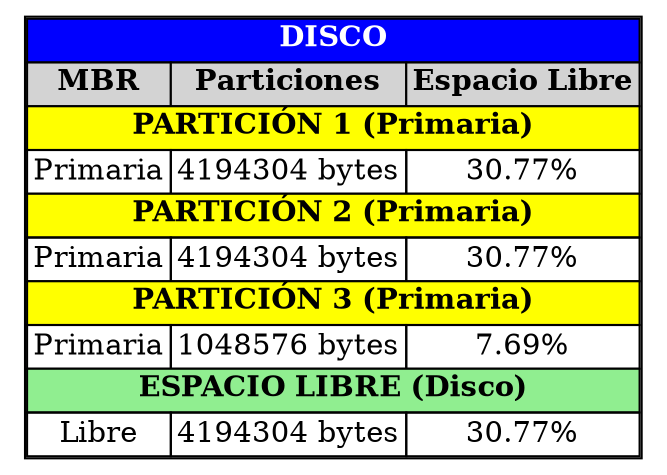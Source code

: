digraph G {
		rankdir=LR; // Orientación horizontal
		node [shape=plaintext]
		disco [label=<
			<table border="1" cellborder="1" cellspacing="0">
				<tr><td colspan="4" bgcolor="blue"><font color="white"><b>DISCO</b></font></td></tr>
				<tr><td bgcolor="lightgray"><b>MBR</b></td><td bgcolor="lightgray"><b>Particiones</b></td><td bgcolor="lightgray"><b>Espacio Libre</b></td></tr>
	
				<tr>
					<td colspan="4" bgcolor="yellow"><b>PARTICIÓN 1 (Primaria)</b></td>
				</tr>
				<tr>
					<td>Primaria</td>
					<td>4194304 bytes</td>
					<td>30.77%</td>
				</tr>
			
				<tr>
					<td colspan="4" bgcolor="yellow"><b>PARTICIÓN 2 (Primaria)</b></td>
				</tr>
				<tr>
					<td>Primaria</td>
					<td>4194304 bytes</td>
					<td>30.77%</td>
				</tr>
			
				<tr>
					<td colspan="4" bgcolor="yellow"><b>PARTICIÓN 3 (Primaria)</b></td>
				</tr>
				<tr>
					<td>Primaria</td>
					<td>1048576 bytes</td>
					<td>7.69%</td>
				</tr>
			
		<tr>
			<td colspan="4" bgcolor="lightgreen"><b>ESPACIO LIBRE (Disco)</b></td>
		</tr>
		<tr>
			<td>Libre</td>
			<td>4194304 bytes</td>
			<td>30.77%</td>
		</tr>
	</table>>]; }